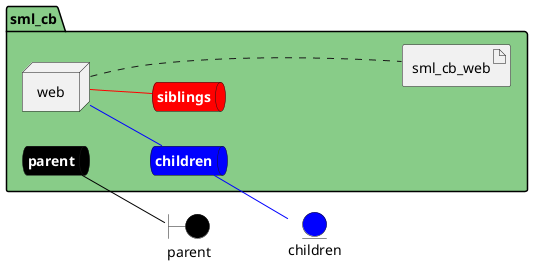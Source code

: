 @startuml

left to right direction


boundary parent #black


entity children #blue




package "sml_cb" #88cc88 {
    queue parentnet #black [
            <b><color:white>parent</color></b>
    ]
    
    parentnet -[#black]- parent
    
    queue childrennet #blue [
            <b><color:white>children</color></b>
    ]
    
    childrennet -[#blue]- children
    
    queue siblingsnet #red [
            <b><color:white>siblings</color></b>
    ]
    

node "web" as webService


        artifact "sml_cb_web" as sml_cb_webimage
    
}

webService -[#blue]- childrennet

webService -[#red]- siblingsnet
webService .... sml_cb_webimage


@enduml
